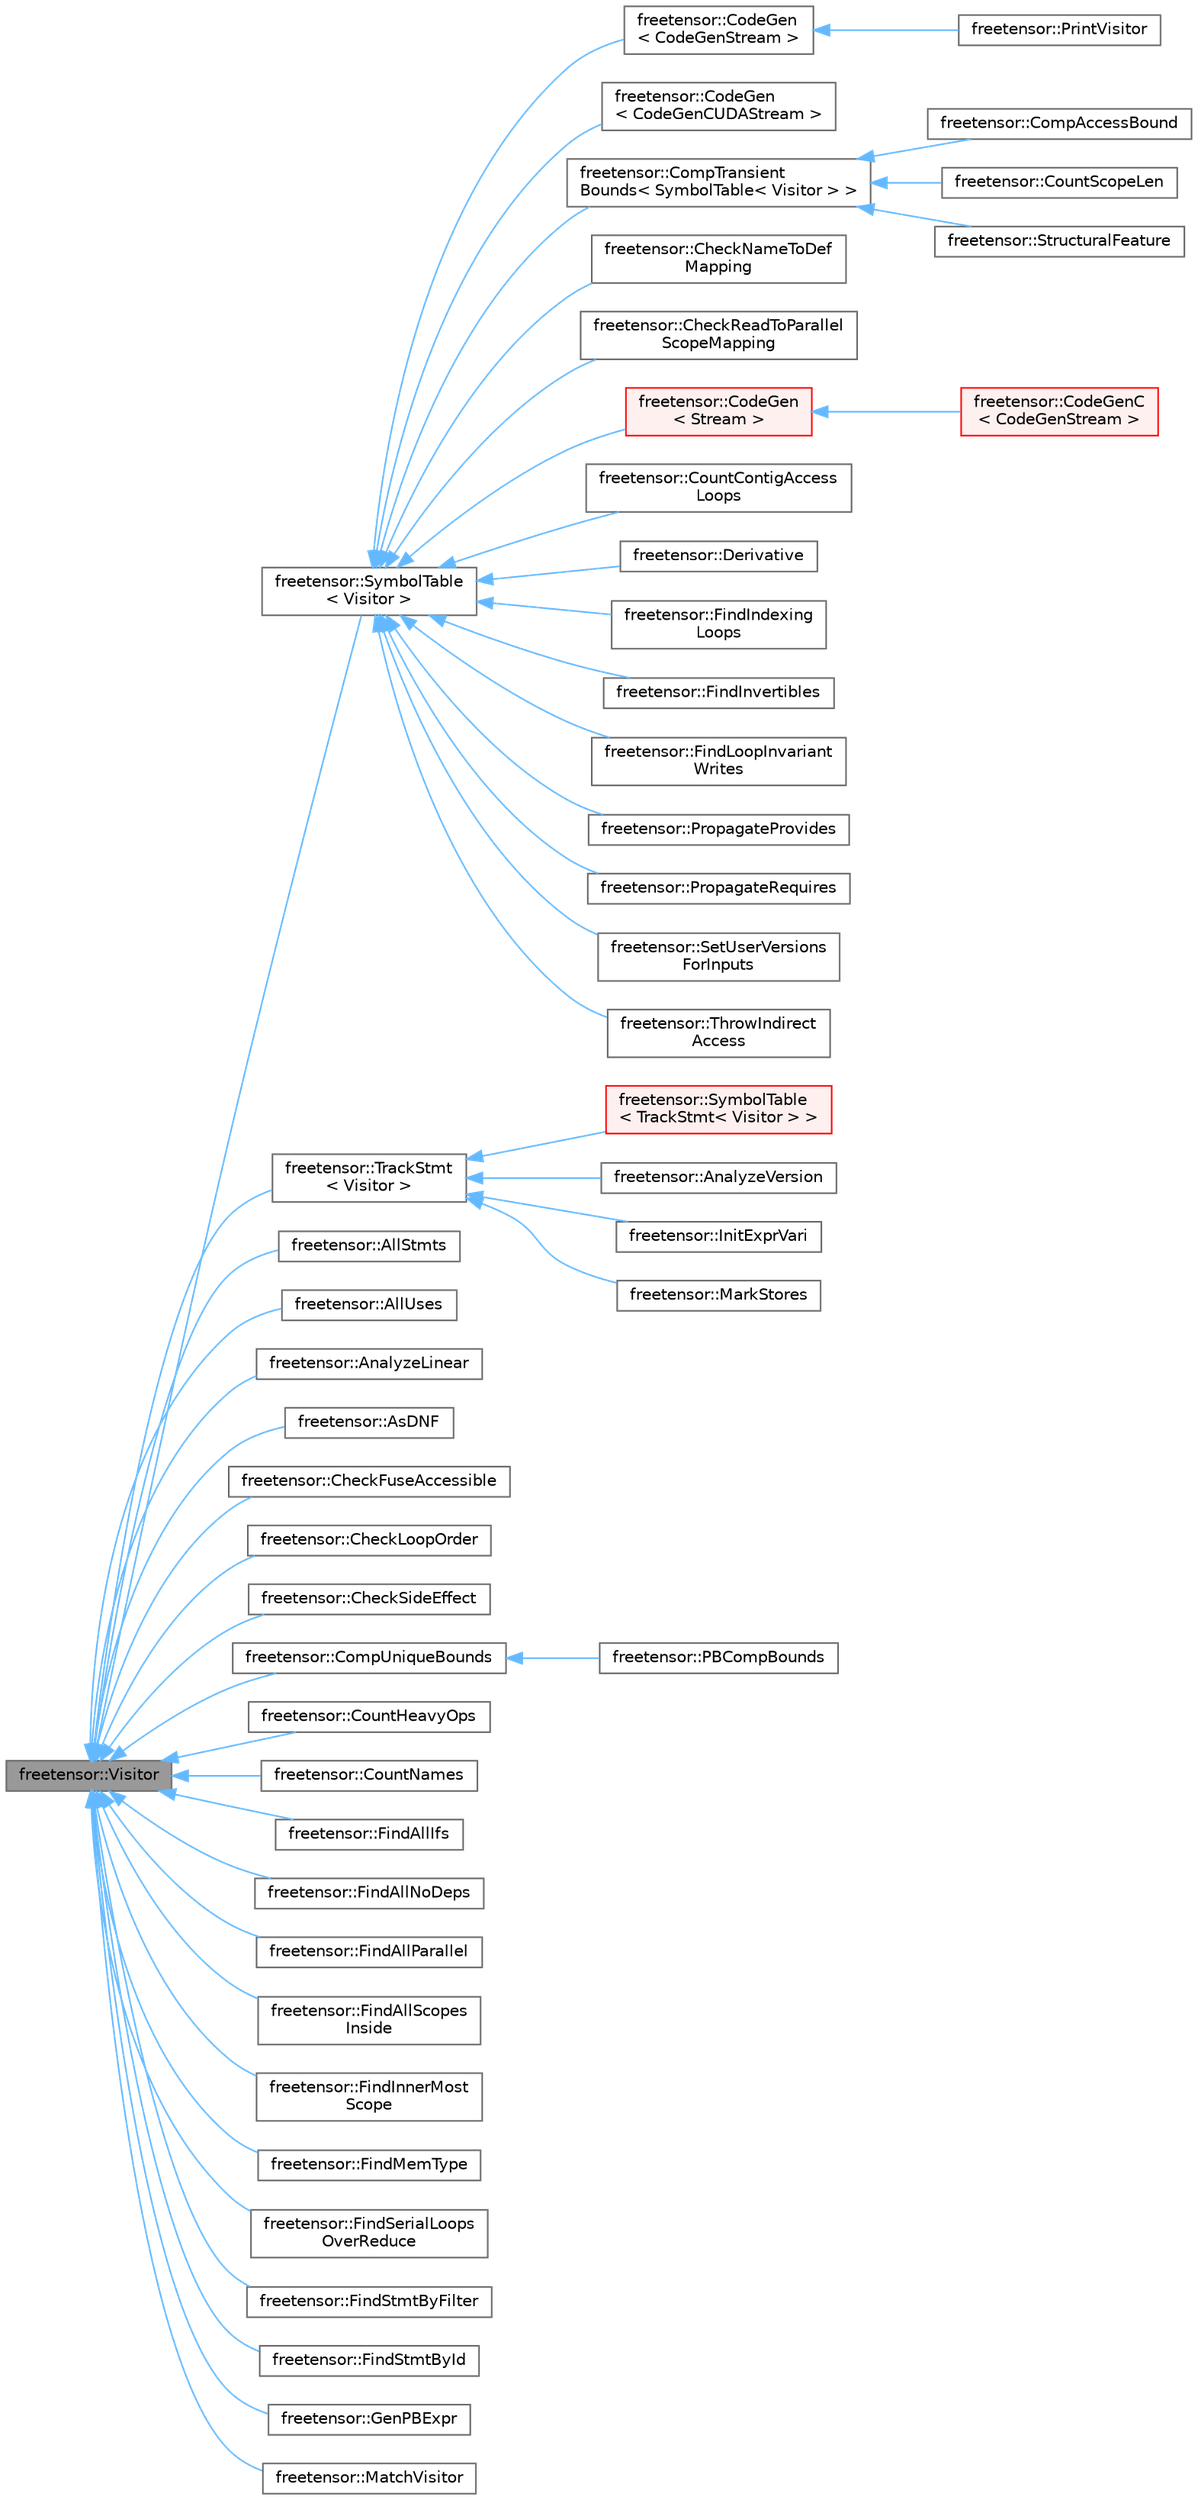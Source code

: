 digraph "freetensor::Visitor"
{
 // LATEX_PDF_SIZE
  bgcolor="transparent";
  edge [fontname=Helvetica,fontsize=10,labelfontname=Helvetica,labelfontsize=10];
  node [fontname=Helvetica,fontsize=10,shape=box,height=0.2,width=0.4];
  rankdir="LR";
  Node1 [label="freetensor::Visitor",height=0.2,width=0.4,color="gray40", fillcolor="grey60", style="filled", fontcolor="black",tooltip=" "];
  Node1 -> Node2 [dir="back",color="steelblue1",style="solid"];
  Node2 [label="freetensor::SymbolTable\l\< Visitor \>",height=0.2,width=0.4,color="gray40", fillcolor="white", style="filled",URL="$classfreetensor_1_1SymbolTable.html",tooltip=" "];
  Node2 -> Node3 [dir="back",color="steelblue1",style="solid"];
  Node3 [label="freetensor::CodeGen\l\< CodeGenStream \>",height=0.2,width=0.4,color="gray40", fillcolor="white", style="filled",URL="$classfreetensor_1_1CodeGen.html",tooltip=" "];
  Node3 -> Node4 [dir="back",color="steelblue1",style="solid"];
  Node4 [label="freetensor::PrintVisitor",height=0.2,width=0.4,color="gray40", fillcolor="white", style="filled",URL="$classfreetensor_1_1PrintVisitor.html",tooltip=" "];
  Node2 -> Node5 [dir="back",color="steelblue1",style="solid"];
  Node5 [label="freetensor::CodeGen\l\< CodeGenCUDAStream \>",height=0.2,width=0.4,color="gray40", fillcolor="white", style="filled",URL="$classfreetensor_1_1CodeGen.html",tooltip=" "];
  Node2 -> Node6 [dir="back",color="steelblue1",style="solid"];
  Node6 [label="freetensor::CompTransient\lBounds\< SymbolTable\< Visitor \> \>",height=0.2,width=0.4,color="gray40", fillcolor="white", style="filled",URL="$classfreetensor_1_1CompTransientBounds.html",tooltip=" "];
  Node6 -> Node7 [dir="back",color="steelblue1",style="solid"];
  Node7 [label="freetensor::CompAccessBound",height=0.2,width=0.4,color="gray40", fillcolor="white", style="filled",URL="$classfreetensor_1_1CompAccessBound.html",tooltip=" "];
  Node6 -> Node8 [dir="back",color="steelblue1",style="solid"];
  Node8 [label="freetensor::CountScopeLen",height=0.2,width=0.4,color="gray40", fillcolor="white", style="filled",URL="$classfreetensor_1_1CountScopeLen.html",tooltip=" "];
  Node6 -> Node9 [dir="back",color="steelblue1",style="solid"];
  Node9 [label="freetensor::StructuralFeature",height=0.2,width=0.4,color="gray40", fillcolor="white", style="filled",URL="$classfreetensor_1_1StructuralFeature.html",tooltip=" "];
  Node2 -> Node10 [dir="back",color="steelblue1",style="solid"];
  Node10 [label="freetensor::CheckNameToDef\lMapping",height=0.2,width=0.4,color="gray40", fillcolor="white", style="filled",URL="$classfreetensor_1_1CheckNameToDefMapping.html",tooltip=" "];
  Node2 -> Node11 [dir="back",color="steelblue1",style="solid"];
  Node11 [label="freetensor::CheckReadToParallel\lScopeMapping",height=0.2,width=0.4,color="gray40", fillcolor="white", style="filled",URL="$classfreetensor_1_1CheckReadToParallelScopeMapping.html",tooltip=" "];
  Node2 -> Node12 [dir="back",color="steelblue1",style="solid"];
  Node12 [label="freetensor::CodeGen\l\< Stream \>",height=0.2,width=0.4,color="red", fillcolor="#FFF0F0", style="filled",URL="$classfreetensor_1_1CodeGen.html",tooltip=" "];
  Node12 -> Node13 [dir="back",color="steelblue1",style="solid"];
  Node13 [label="freetensor::CodeGenC\l\< CodeGenStream \>",height=0.2,width=0.4,color="red", fillcolor="#FFF0F0", style="filled",URL="$classfreetensor_1_1CodeGenC.html",tooltip=" "];
  Node2 -> Node18 [dir="back",color="steelblue1",style="solid"];
  Node18 [label="freetensor::CountContigAccess\lLoops",height=0.2,width=0.4,color="gray40", fillcolor="white", style="filled",URL="$classfreetensor_1_1CountContigAccessLoops.html",tooltip=" "];
  Node2 -> Node19 [dir="back",color="steelblue1",style="solid"];
  Node19 [label="freetensor::Derivative",height=0.2,width=0.4,color="gray40", fillcolor="white", style="filled",URL="$classfreetensor_1_1Derivative.html",tooltip=" "];
  Node2 -> Node20 [dir="back",color="steelblue1",style="solid"];
  Node20 [label="freetensor::FindIndexing\lLoops",height=0.2,width=0.4,color="gray40", fillcolor="white", style="filled",URL="$classfreetensor_1_1FindIndexingLoops.html",tooltip=" "];
  Node2 -> Node21 [dir="back",color="steelblue1",style="solid"];
  Node21 [label="freetensor::FindInvertibles",height=0.2,width=0.4,color="gray40", fillcolor="white", style="filled",URL="$classfreetensor_1_1FindInvertibles.html",tooltip=" "];
  Node2 -> Node22 [dir="back",color="steelblue1",style="solid"];
  Node22 [label="freetensor::FindLoopInvariant\lWrites",height=0.2,width=0.4,color="gray40", fillcolor="white", style="filled",URL="$classfreetensor_1_1FindLoopInvariantWrites.html",tooltip=" "];
  Node2 -> Node23 [dir="back",color="steelblue1",style="solid"];
  Node23 [label="freetensor::PropagateProvides",height=0.2,width=0.4,color="gray40", fillcolor="white", style="filled",URL="$classfreetensor_1_1PropagateProvides.html",tooltip=" "];
  Node2 -> Node24 [dir="back",color="steelblue1",style="solid"];
  Node24 [label="freetensor::PropagateRequires",height=0.2,width=0.4,color="gray40", fillcolor="white", style="filled",URL="$classfreetensor_1_1PropagateRequires.html",tooltip=" "];
  Node2 -> Node25 [dir="back",color="steelblue1",style="solid"];
  Node25 [label="freetensor::SetUserVersions\lForInputs",height=0.2,width=0.4,color="gray40", fillcolor="white", style="filled",URL="$classfreetensor_1_1SetUserVersionsForInputs.html",tooltip=" "];
  Node2 -> Node26 [dir="back",color="steelblue1",style="solid"];
  Node26 [label="freetensor::ThrowIndirect\lAccess",height=0.2,width=0.4,color="gray40", fillcolor="white", style="filled",URL="$classfreetensor_1_1ThrowIndirectAccess.html",tooltip=" "];
  Node1 -> Node27 [dir="back",color="steelblue1",style="solid"];
  Node27 [label="freetensor::TrackStmt\l\< Visitor \>",height=0.2,width=0.4,color="gray40", fillcolor="white", style="filled",URL="$classfreetensor_1_1TrackStmt.html",tooltip=" "];
  Node27 -> Node28 [dir="back",color="steelblue1",style="solid"];
  Node28 [label="freetensor::SymbolTable\l\< TrackStmt\< Visitor \> \>",height=0.2,width=0.4,color="red", fillcolor="#FFF0F0", style="filled",URL="$classfreetensor_1_1SymbolTable.html",tooltip=" "];
  Node27 -> Node31 [dir="back",color="steelblue1",style="solid"];
  Node31 [label="freetensor::AnalyzeVersion",height=0.2,width=0.4,color="gray40", fillcolor="white", style="filled",URL="$classfreetensor_1_1AnalyzeVersion.html",tooltip=" "];
  Node27 -> Node32 [dir="back",color="steelblue1",style="solid"];
  Node32 [label="freetensor::InitExprVari",height=0.2,width=0.4,color="gray40", fillcolor="white", style="filled",URL="$classfreetensor_1_1InitExprVari.html",tooltip=" "];
  Node27 -> Node33 [dir="back",color="steelblue1",style="solid"];
  Node33 [label="freetensor::MarkStores",height=0.2,width=0.4,color="gray40", fillcolor="white", style="filled",URL="$classfreetensor_1_1MarkStores.html",tooltip=" "];
  Node1 -> Node34 [dir="back",color="steelblue1",style="solid"];
  Node34 [label="freetensor::AllStmts",height=0.2,width=0.4,color="gray40", fillcolor="white", style="filled",URL="$classfreetensor_1_1AllStmts.html",tooltip=" "];
  Node1 -> Node35 [dir="back",color="steelblue1",style="solid"];
  Node35 [label="freetensor::AllUses",height=0.2,width=0.4,color="gray40", fillcolor="white", style="filled",URL="$classfreetensor_1_1AllUses.html",tooltip=" "];
  Node1 -> Node36 [dir="back",color="steelblue1",style="solid"];
  Node36 [label="freetensor::AnalyzeLinear",height=0.2,width=0.4,color="gray40", fillcolor="white", style="filled",URL="$classfreetensor_1_1AnalyzeLinear.html",tooltip=" "];
  Node1 -> Node37 [dir="back",color="steelblue1",style="solid"];
  Node37 [label="freetensor::AsDNF",height=0.2,width=0.4,color="gray40", fillcolor="white", style="filled",URL="$classfreetensor_1_1AsDNF.html",tooltip=" "];
  Node1 -> Node38 [dir="back",color="steelblue1",style="solid"];
  Node38 [label="freetensor::CheckFuseAccessible",height=0.2,width=0.4,color="gray40", fillcolor="white", style="filled",URL="$classfreetensor_1_1CheckFuseAccessible.html",tooltip=" "];
  Node1 -> Node39 [dir="back",color="steelblue1",style="solid"];
  Node39 [label="freetensor::CheckLoopOrder",height=0.2,width=0.4,color="gray40", fillcolor="white", style="filled",URL="$classfreetensor_1_1CheckLoopOrder.html",tooltip=" "];
  Node1 -> Node40 [dir="back",color="steelblue1",style="solid"];
  Node40 [label="freetensor::CheckSideEffect",height=0.2,width=0.4,color="gray40", fillcolor="white", style="filled",URL="$classfreetensor_1_1CheckSideEffect.html",tooltip=" "];
  Node1 -> Node41 [dir="back",color="steelblue1",style="solid"];
  Node41 [label="freetensor::CompUniqueBounds",height=0.2,width=0.4,color="gray40", fillcolor="white", style="filled",URL="$classfreetensor_1_1CompUniqueBounds.html",tooltip=" "];
  Node41 -> Node42 [dir="back",color="steelblue1",style="solid"];
  Node42 [label="freetensor::PBCompBounds",height=0.2,width=0.4,color="gray40", fillcolor="white", style="filled",URL="$classfreetensor_1_1PBCompBounds.html",tooltip=" "];
  Node1 -> Node43 [dir="back",color="steelblue1",style="solid"];
  Node43 [label="freetensor::CountHeavyOps",height=0.2,width=0.4,color="gray40", fillcolor="white", style="filled",URL="$classfreetensor_1_1CountHeavyOps.html",tooltip=" "];
  Node1 -> Node44 [dir="back",color="steelblue1",style="solid"];
  Node44 [label="freetensor::CountNames",height=0.2,width=0.4,color="gray40", fillcolor="white", style="filled",URL="$classfreetensor_1_1CountNames.html",tooltip=" "];
  Node1 -> Node45 [dir="back",color="steelblue1",style="solid"];
  Node45 [label="freetensor::FindAllIfs",height=0.2,width=0.4,color="gray40", fillcolor="white", style="filled",URL="$classfreetensor_1_1FindAllIfs.html",tooltip=" "];
  Node1 -> Node46 [dir="back",color="steelblue1",style="solid"];
  Node46 [label="freetensor::FindAllNoDeps",height=0.2,width=0.4,color="gray40", fillcolor="white", style="filled",URL="$classfreetensor_1_1FindAllNoDeps.html",tooltip=" "];
  Node1 -> Node47 [dir="back",color="steelblue1",style="solid"];
  Node47 [label="freetensor::FindAllParallel",height=0.2,width=0.4,color="gray40", fillcolor="white", style="filled",URL="$classfreetensor_1_1FindAllParallel.html",tooltip=" "];
  Node1 -> Node48 [dir="back",color="steelblue1",style="solid"];
  Node48 [label="freetensor::FindAllScopes\lInside",height=0.2,width=0.4,color="gray40", fillcolor="white", style="filled",URL="$classfreetensor_1_1FindAllScopesInside.html",tooltip=" "];
  Node1 -> Node49 [dir="back",color="steelblue1",style="solid"];
  Node49 [label="freetensor::FindInnerMost\lScope",height=0.2,width=0.4,color="gray40", fillcolor="white", style="filled",URL="$classfreetensor_1_1FindInnerMostScope.html",tooltip=" "];
  Node1 -> Node50 [dir="back",color="steelblue1",style="solid"];
  Node50 [label="freetensor::FindMemType",height=0.2,width=0.4,color="gray40", fillcolor="white", style="filled",URL="$classfreetensor_1_1FindMemType.html",tooltip=" "];
  Node1 -> Node51 [dir="back",color="steelblue1",style="solid"];
  Node51 [label="freetensor::FindSerialLoops\lOverReduce",height=0.2,width=0.4,color="gray40", fillcolor="white", style="filled",URL="$classfreetensor_1_1FindSerialLoopsOverReduce.html",tooltip=" "];
  Node1 -> Node52 [dir="back",color="steelblue1",style="solid"];
  Node52 [label="freetensor::FindStmtByFilter",height=0.2,width=0.4,color="gray40", fillcolor="white", style="filled",URL="$classfreetensor_1_1FindStmtByFilter.html",tooltip=" "];
  Node1 -> Node53 [dir="back",color="steelblue1",style="solid"];
  Node53 [label="freetensor::FindStmtById",height=0.2,width=0.4,color="gray40", fillcolor="white", style="filled",URL="$classfreetensor_1_1FindStmtById.html",tooltip=" "];
  Node1 -> Node54 [dir="back",color="steelblue1",style="solid"];
  Node54 [label="freetensor::GenPBExpr",height=0.2,width=0.4,color="gray40", fillcolor="white", style="filled",URL="$classfreetensor_1_1GenPBExpr.html",tooltip=" "];
  Node1 -> Node55 [dir="back",color="steelblue1",style="solid"];
  Node55 [label="freetensor::MatchVisitor",height=0.2,width=0.4,color="gray40", fillcolor="white", style="filled",URL="$classfreetensor_1_1MatchVisitor.html",tooltip=" "];
}
